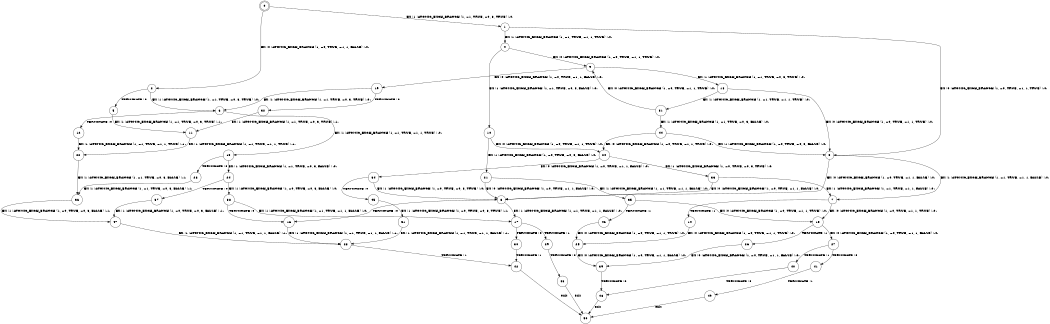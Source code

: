 digraph BCG {
size = "7, 10.5";
center = TRUE;
node [shape = circle];
0 [peripheries = 2];
0 -> 1 [label = "EX !1 !ATOMIC_EXCH_BRANCH (1, +1, TRUE, +0, 3, TRUE) !:0:"];
0 -> 2 [label = "EX !0 !ATOMIC_EXCH_BRANCH (1, +0, TRUE, +1, 1, FALSE) !:0:"];
1 -> 3 [label = "EX !0 !ATOMIC_EXCH_BRANCH (1, +0, TRUE, +1, 1, TRUE) !:0:"];
1 -> 4 [label = "EX !1 !ATOMIC_EXCH_BRANCH (1, +1, TRUE, +1, 1, TRUE) !:0:"];
2 -> 5 [label = "TERMINATE !0"];
2 -> 6 [label = "EX !1 !ATOMIC_EXCH_BRANCH (1, +1, TRUE, +0, 3, TRUE) !:0:"];
3 -> 7 [label = "EX !1 !ATOMIC_EXCH_BRANCH (1, +1, TRUE, +1, 1, FALSE) !:0:"];
3 -> 8 [label = "EX !0 !ATOMIC_EXCH_BRANCH (1, +0, TRUE, +1, 1, FALSE) !:0:"];
4 -> 9 [label = "EX !0 !ATOMIC_EXCH_BRANCH (1, +0, TRUE, +1, 1, TRUE) !:0:"];
4 -> 10 [label = "EX !1 !ATOMIC_EXCH_BRANCH (1, +1, TRUE, +0, 3, FALSE) !:0:"];
5 -> 11 [label = "EX !1 !ATOMIC_EXCH_BRANCH (1, +1, TRUE, +0, 3, TRUE) !:1:"];
6 -> 12 [label = "TERMINATE !0"];
6 -> 13 [label = "EX !1 !ATOMIC_EXCH_BRANCH (1, +1, TRUE, +1, 1, TRUE) !:0:"];
7 -> 14 [label = "TERMINATE !1"];
7 -> 15 [label = "EX !0 !ATOMIC_EXCH_BRANCH (1, +0, TRUE, +1, 1, TRUE) !:0:"];
8 -> 16 [label = "TERMINATE !0"];
8 -> 17 [label = "EX !1 !ATOMIC_EXCH_BRANCH (1, +1, TRUE, +1, 1, FALSE) !:0:"];
9 -> 18 [label = "EX !1 !ATOMIC_EXCH_BRANCH (1, +1, TRUE, +0, 3, TRUE) !:0:"];
9 -> 19 [label = "EX !0 !ATOMIC_EXCH_BRANCH (1, +0, TRUE, +1, 1, FALSE) !:0:"];
10 -> 20 [label = "EX !0 !ATOMIC_EXCH_BRANCH (1, +0, TRUE, +1, 1, TRUE) !:0:"];
10 -> 21 [label = "EX !1 !ATOMIC_EXCH_BRANCH (1, +0, TRUE, +0, 3, FALSE) !:0:"];
11 -> 22 [label = "EX !1 !ATOMIC_EXCH_BRANCH (1, +1, TRUE, +1, 1, TRUE) !:1:"];
12 -> 22 [label = "EX !1 !ATOMIC_EXCH_BRANCH (1, +1, TRUE, +1, 1, TRUE) !:1:"];
13 -> 23 [label = "TERMINATE !0"];
13 -> 24 [label = "EX !1 !ATOMIC_EXCH_BRANCH (1, +1, TRUE, +0, 3, FALSE) !:0:"];
14 -> 25 [label = "EX !0 !ATOMIC_EXCH_BRANCH (1, +0, TRUE, +1, 1, TRUE) !:0:"];
15 -> 26 [label = "TERMINATE !1"];
15 -> 27 [label = "EX !0 !ATOMIC_EXCH_BRANCH (1, +0, TRUE, +1, 1, FALSE) !:0:"];
16 -> 28 [label = "EX !1 !ATOMIC_EXCH_BRANCH (1, +1, TRUE, +1, 1, FALSE) !:1:"];
17 -> 29 [label = "TERMINATE !1"];
17 -> 30 [label = "TERMINATE !0"];
18 -> 31 [label = "EX !1 !ATOMIC_EXCH_BRANCH (1, +1, TRUE, +1, 1, TRUE) !:0:"];
18 -> 3 [label = "EX !0 !ATOMIC_EXCH_BRANCH (1, +0, TRUE, +1, 1, TRUE) !:0:"];
19 -> 32 [label = "TERMINATE !0"];
19 -> 6 [label = "EX !1 !ATOMIC_EXCH_BRANCH (1, +1, TRUE, +0, 3, TRUE) !:0:"];
20 -> 33 [label = "EX !1 !ATOMIC_EXCH_BRANCH (1, +0, TRUE, +0, 3, TRUE) !:0:"];
20 -> 34 [label = "EX !0 !ATOMIC_EXCH_BRANCH (1, +0, TRUE, +1, 1, FALSE) !:0:"];
21 -> 8 [label = "EX !0 !ATOMIC_EXCH_BRANCH (1, +0, TRUE, +1, 1, FALSE) !:0:"];
21 -> 35 [label = "EX !1 !ATOMIC_EXCH_BRANCH (1, +1, TRUE, +1, 1, FALSE) !:0:"];
22 -> 36 [label = "EX !1 !ATOMIC_EXCH_BRANCH (1, +1, TRUE, +0, 3, FALSE) !:1:"];
23 -> 36 [label = "EX !1 !ATOMIC_EXCH_BRANCH (1, +1, TRUE, +0, 3, FALSE) !:1:"];
24 -> 37 [label = "TERMINATE !0"];
24 -> 38 [label = "EX !1 !ATOMIC_EXCH_BRANCH (1, +0, TRUE, +0, 3, FALSE) !:0:"];
25 -> 39 [label = "EX !0 !ATOMIC_EXCH_BRANCH (1, +0, TRUE, +1, 1, FALSE) !:0:"];
26 -> 39 [label = "EX !0 !ATOMIC_EXCH_BRANCH (1, +0, TRUE, +1, 1, FALSE) !:0:"];
27 -> 40 [label = "TERMINATE !1"];
27 -> 41 [label = "TERMINATE !0"];
28 -> 42 [label = "TERMINATE !1"];
29 -> 43 [label = "TERMINATE !0"];
30 -> 42 [label = "TERMINATE !1"];
31 -> 44 [label = "EX !1 !ATOMIC_EXCH_BRANCH (1, +1, TRUE, +0, 3, FALSE) !:0:"];
31 -> 9 [label = "EX !0 !ATOMIC_EXCH_BRANCH (1, +0, TRUE, +1, 1, TRUE) !:0:"];
32 -> 11 [label = "EX !1 !ATOMIC_EXCH_BRANCH (1, +1, TRUE, +0, 3, TRUE) !:1:"];
33 -> 7 [label = "EX !1 !ATOMIC_EXCH_BRANCH (1, +1, TRUE, +1, 1, FALSE) !:0:"];
33 -> 8 [label = "EX !0 !ATOMIC_EXCH_BRANCH (1, +0, TRUE, +1, 1, FALSE) !:0:"];
34 -> 45 [label = "TERMINATE !0"];
34 -> 8 [label = "EX !1 !ATOMIC_EXCH_BRANCH (1, +0, TRUE, +0, 3, TRUE) !:0:"];
35 -> 46 [label = "TERMINATE !1"];
35 -> 15 [label = "EX !0 !ATOMIC_EXCH_BRANCH (1, +0, TRUE, +1, 1, TRUE) !:0:"];
36 -> 47 [label = "EX !1 !ATOMIC_EXCH_BRANCH (1, +0, TRUE, +0, 3, FALSE) !:1:"];
37 -> 47 [label = "EX !1 !ATOMIC_EXCH_BRANCH (1, +0, TRUE, +0, 3, FALSE) !:1:"];
38 -> 16 [label = "TERMINATE !0"];
38 -> 17 [label = "EX !1 !ATOMIC_EXCH_BRANCH (1, +1, TRUE, +1, 1, FALSE) !:0:"];
39 -> 48 [label = "TERMINATE !0"];
40 -> 48 [label = "TERMINATE !0"];
41 -> 49 [label = "TERMINATE !1"];
42 -> 50 [label = "exit"];
43 -> 50 [label = "exit"];
44 -> 3 [label = "EX !1 !ATOMIC_EXCH_BRANCH (1, +0, TRUE, +0, 3, FALSE) !:0:"];
44 -> 20 [label = "EX !0 !ATOMIC_EXCH_BRANCH (1, +0, TRUE, +1, 1, TRUE) !:0:"];
45 -> 51 [label = "EX !1 !ATOMIC_EXCH_BRANCH (1, +0, TRUE, +0, 3, TRUE) !:1:"];
46 -> 25 [label = "EX !0 !ATOMIC_EXCH_BRANCH (1, +0, TRUE, +1, 1, TRUE) !:0:"];
47 -> 28 [label = "EX !1 !ATOMIC_EXCH_BRANCH (1, +1, TRUE, +1, 1, FALSE) !:1:"];
48 -> 50 [label = "exit"];
49 -> 50 [label = "exit"];
51 -> 28 [label = "EX !1 !ATOMIC_EXCH_BRANCH (1, +1, TRUE, +1, 1, FALSE) !:1:"];
}
